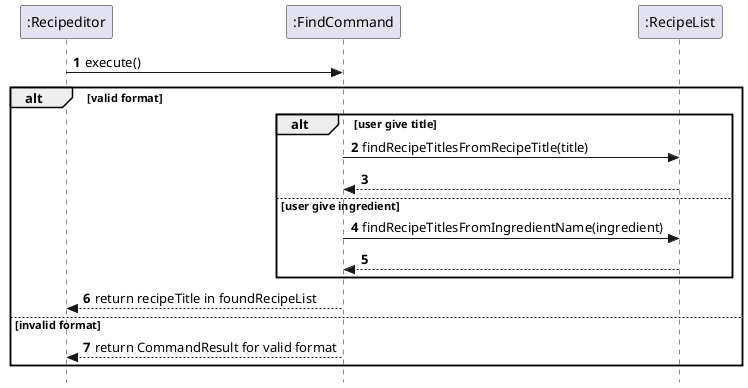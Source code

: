 @startuml
skinparam Style strictuml
autonumber
participant ":Recipeditor" as recipeditor
participant ":FindCommand" as view
participant ":RecipeList" as recipelist


recipeditor-> view: execute()
alt valid format
alt user give title
view -> recipelist: findRecipeTitlesFromRecipeTitle(title)
recipelist --> view:


else user give ingredient
view -> recipelist: findRecipeTitlesFromIngredientName(ingredient)
recipelist --> view:

end alt
view --> recipeditor: return recipeTitle in foundRecipeList


else invalid format
view --> recipeditor: return CommandResult for valid format
end alt
@enduml